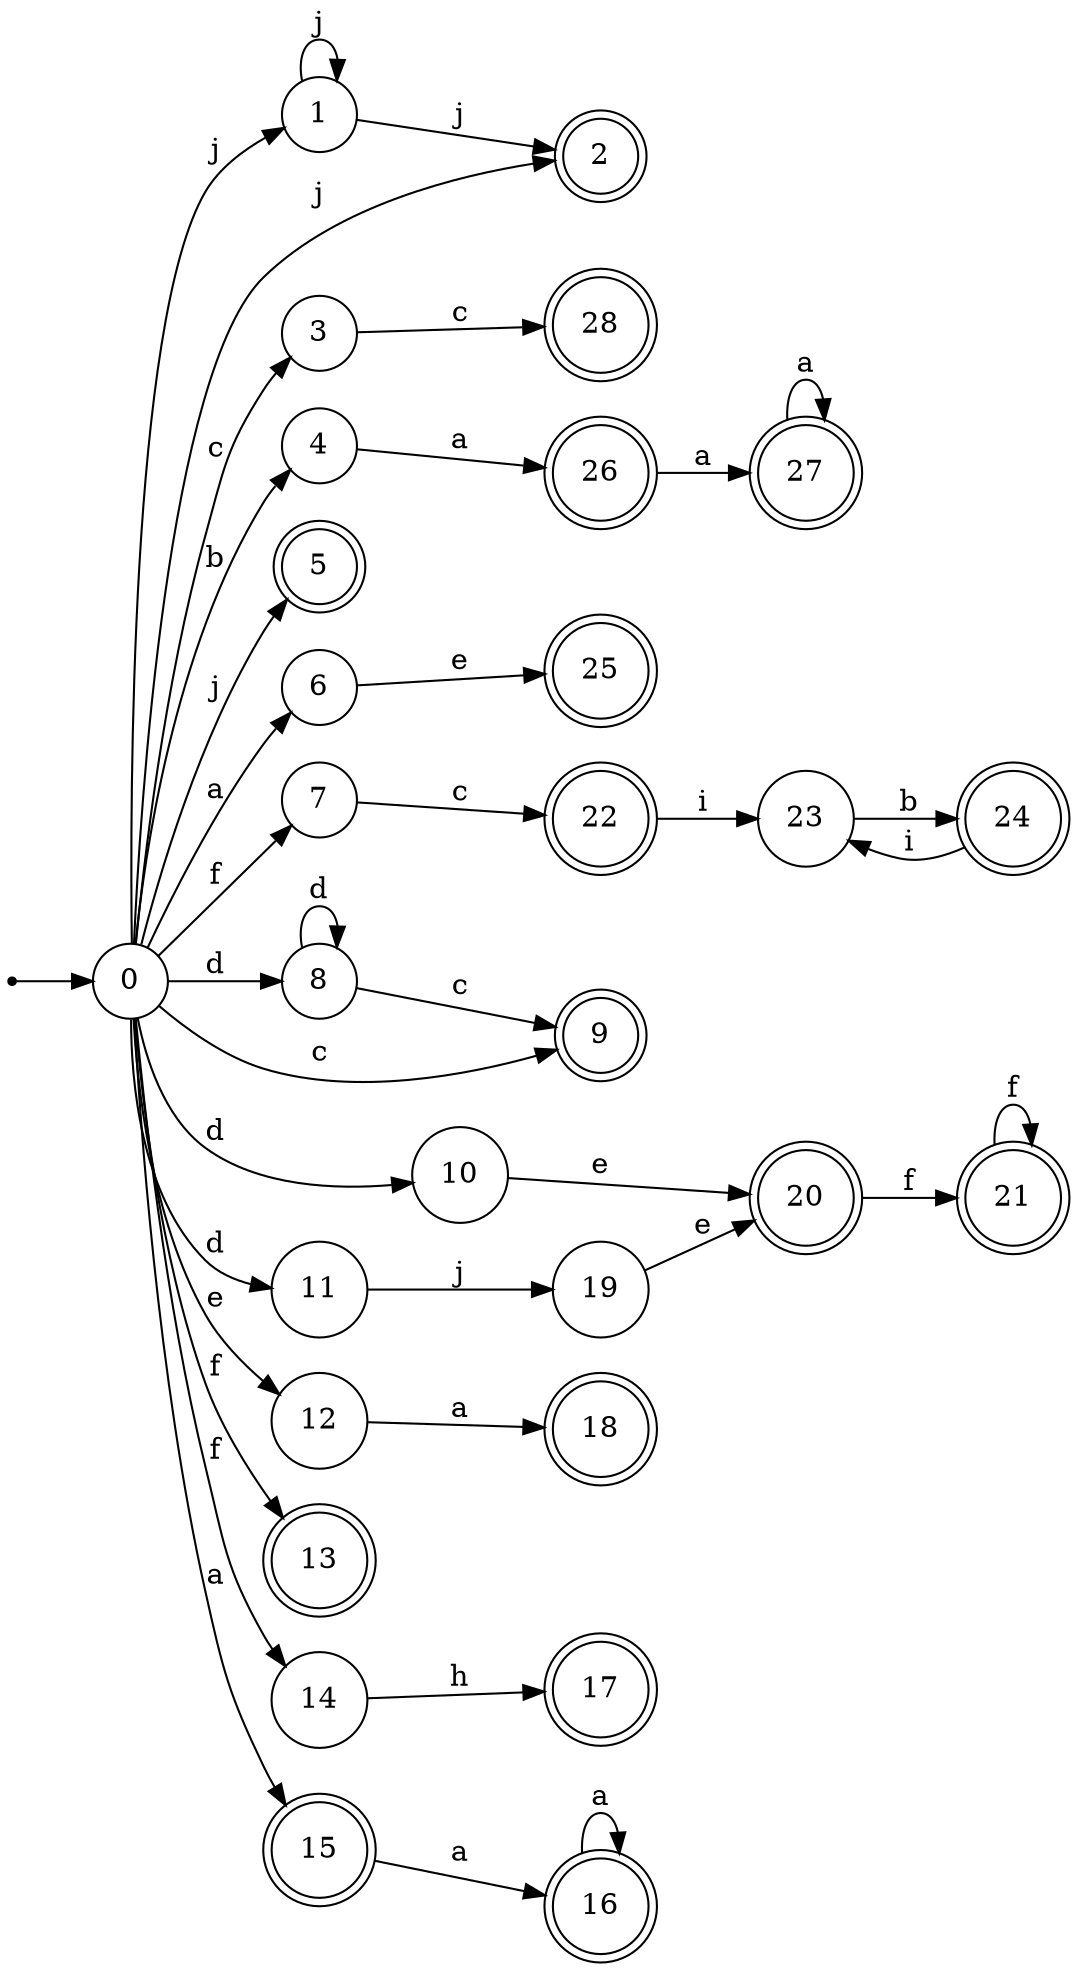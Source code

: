 digraph finite_state_machine {
rankdir=LR;
size="20,20";
node [shape = point]; "dummy0"
node [shape = circle]; "0";
"dummy0" -> "0";
node [shape = circle]; "1";
node [shape = doublecircle]; "2";node [shape = circle]; "3";
node [shape = circle]; "4";
node [shape = doublecircle]; "5";node [shape = circle]; "6";
node [shape = circle]; "7";
node [shape = circle]; "8";
node [shape = doublecircle]; "9";node [shape = circle]; "10";
node [shape = circle]; "11";
node [shape = circle]; "12";
node [shape = doublecircle]; "13";node [shape = circle]; "14";
node [shape = doublecircle]; "15";node [shape = doublecircle]; "16";node [shape = doublecircle]; "17";node [shape = doublecircle]; "18";node [shape = circle]; "19";
node [shape = doublecircle]; "20";node [shape = doublecircle]; "21";node [shape = doublecircle]; "22";node [shape = circle]; "23";
node [shape = doublecircle]; "24";node [shape = doublecircle]; "25";node [shape = doublecircle]; "26";node [shape = doublecircle]; "27";node [shape = doublecircle]; "28";"0" -> "1" [label = "j"];
 "0" -> "2" [label = "j"];
 "0" -> "5" [label = "j"];
 "0" -> "9" [label = "c"];
 "0" -> "3" [label = "c"];
 "0" -> "4" [label = "b"];
 "0" -> "6" [label = "a"];
 "0" -> "15" [label = "a"];
 "0" -> "13" [label = "f"];
 "0" -> "14" [label = "f"];
 "0" -> "7" [label = "f"];
 "0" -> "8" [label = "d"];
 "0" -> "10" [label = "d"];
 "0" -> "11" [label = "d"];
 "0" -> "12" [label = "e"];
 "15" -> "16" [label = "a"];
 "16" -> "16" [label = "a"];
 "14" -> "17" [label = "h"];
 "12" -> "18" [label = "a"];
 "11" -> "19" [label = "j"];
 "19" -> "20" [label = "e"];
 "20" -> "21" [label = "f"];
 "21" -> "21" [label = "f"];
 "10" -> "20" [label = "e"];
 "8" -> "8" [label = "d"];
 "8" -> "9" [label = "c"];
 "7" -> "22" [label = "c"];
 "22" -> "23" [label = "i"];
 "23" -> "24" [label = "b"];
 "24" -> "23" [label = "i"];
 "6" -> "25" [label = "e"];
 "4" -> "26" [label = "a"];
 "26" -> "27" [label = "a"];
 "27" -> "27" [label = "a"];
 "3" -> "28" [label = "c"];
 "1" -> "1" [label = "j"];
 "1" -> "2" [label = "j"];
 }

